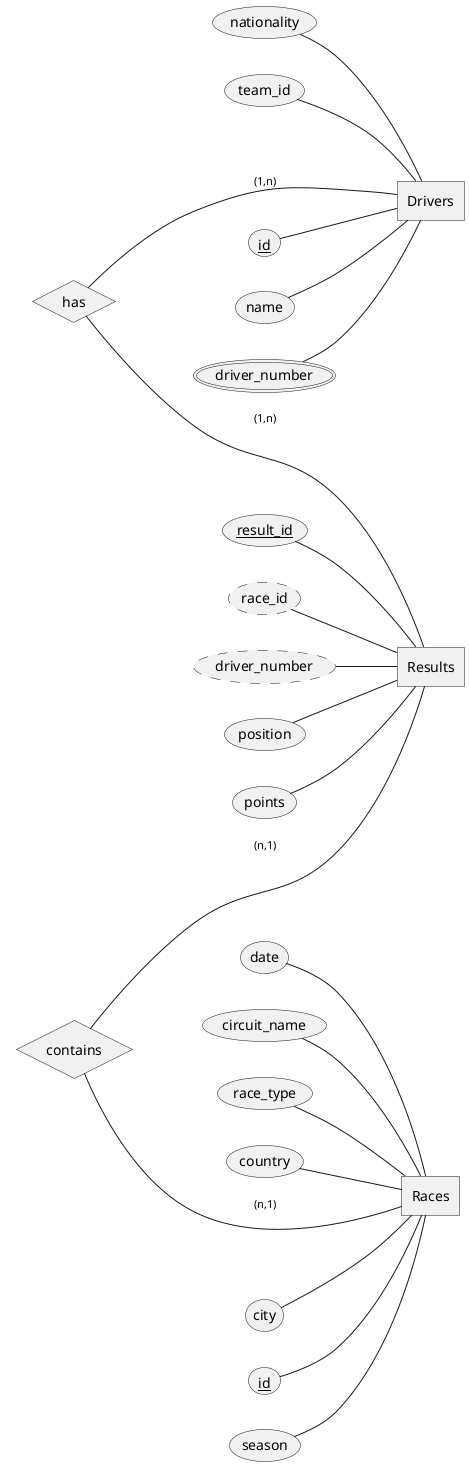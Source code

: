 @startchen
left to right direction

entity Drivers {
    id                  <<key>>
    name
    driver_number       <<multi>>
    nationality
    team_id
}

entity Races {
  id              <<key>>
  season
  date
  circuit_name
  race_type
  country
  city
}

entity Results {
  result_id  <<key>>
  race_id  <<derived>>
  driver_number  <<derived>>
  position 
  points 
}

relationship has{

}
relationship contains{

}


has -(1,n)- Drivers
has -(1,n)- Results

contains -(n,1)- Races
contains -(n,1)- Results


@endchen